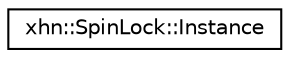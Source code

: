 digraph "Graphical Class Hierarchy"
{
  edge [fontname="Helvetica",fontsize="10",labelfontname="Helvetica",labelfontsize="10"];
  node [fontname="Helvetica",fontsize="10",shape=record];
  rankdir="LR";
  Node1 [label="xhn::SpinLock::Instance",height=0.2,width=0.4,color="black", fillcolor="white", style="filled",URL="$classxhn_1_1_spin_lock_1_1_instance.html"];
}
